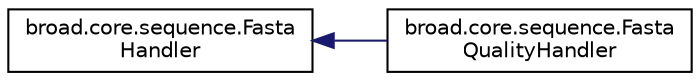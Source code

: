 digraph "Graphical Class Hierarchy"
{
  edge [fontname="Helvetica",fontsize="10",labelfontname="Helvetica",labelfontsize="10"];
  node [fontname="Helvetica",fontsize="10",shape=record];
  rankdir="LR";
  Node1 [label="broad.core.sequence.Fasta\lHandler",height=0.2,width=0.4,color="black", fillcolor="white", style="filled",URL="$interfacebroad_1_1core_1_1sequence_1_1_fasta_handler.html"];
  Node1 -> Node2 [dir="back",color="midnightblue",fontsize="10",style="solid",fontname="Helvetica"];
  Node2 [label="broad.core.sequence.Fasta\lQualityHandler",height=0.2,width=0.4,color="black", fillcolor="white", style="filled",URL="$interfacebroad_1_1core_1_1sequence_1_1_fasta_quality_handler.html"];
}
